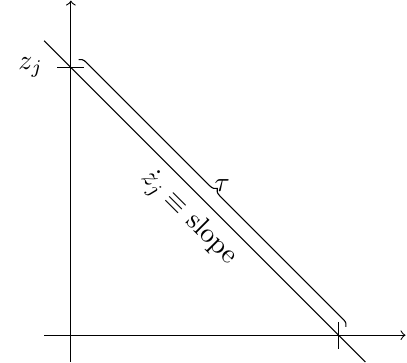 \documentclass{standalone}
\usepackage{pgfplots,pgfplotstable}

\usetikzlibrary{external}

\begin{document}

\tikzsetnextfilename{finding_kinks}
\begin{tikzpicture}[x=1.7cm,y=1.7cm]
\draw[->] (0,-.2) -- (0,2.5);
\draw[->] (-.2,0) -- (2.5,0);
\draw[] (-.2,2.2) -- (2.2,-.2) 
node[sloped,pos=0.5,anchor=north] {$\dot z_j \equiv$ slope};
\draw[decorate,decoration={brace,raise=4pt}] (0,2) -- (2,0) 
node[pos=0.5,anchor=south west] {$\tau$};
\draw[] (-.1,2) -- (.1,2);
\draw (2,-.1) -- (2,.1);
\node[] at (-.3,2) {$z_j$};
\end{tikzpicture}

 
\end{document}
